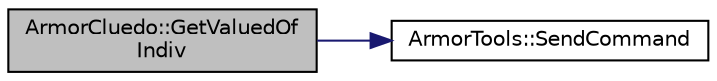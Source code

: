 digraph "ArmorCluedo::GetValuedOfIndiv"
{
 // LATEX_PDF_SIZE
  edge [fontname="Helvetica",fontsize="10",labelfontname="Helvetica",labelfontsize="10"];
  node [fontname="Helvetica",fontsize="10",shape=record];
  rankdir="LR";
  Node1 [label="ArmorCluedo::GetValuedOf\lIndiv",height=0.2,width=0.4,color="black", fillcolor="grey75", style="filled", fontcolor="black",tooltip="get the values of a property related to a gven individual"];
  Node1 -> Node2 [color="midnightblue",fontsize="10",style="solid",fontname="Helvetica"];
  Node2 [label="ArmorTools::SendCommand",height=0.2,width=0.4,color="black", fillcolor="white", style="filled",URL="$a00195_a6033ed90283ec6c78a2bc2b0106d0461.html#a6033ed90283ec6c78a2bc2b0106d0461",tooltip="fill in a command and send it to aRMOR"];
}

